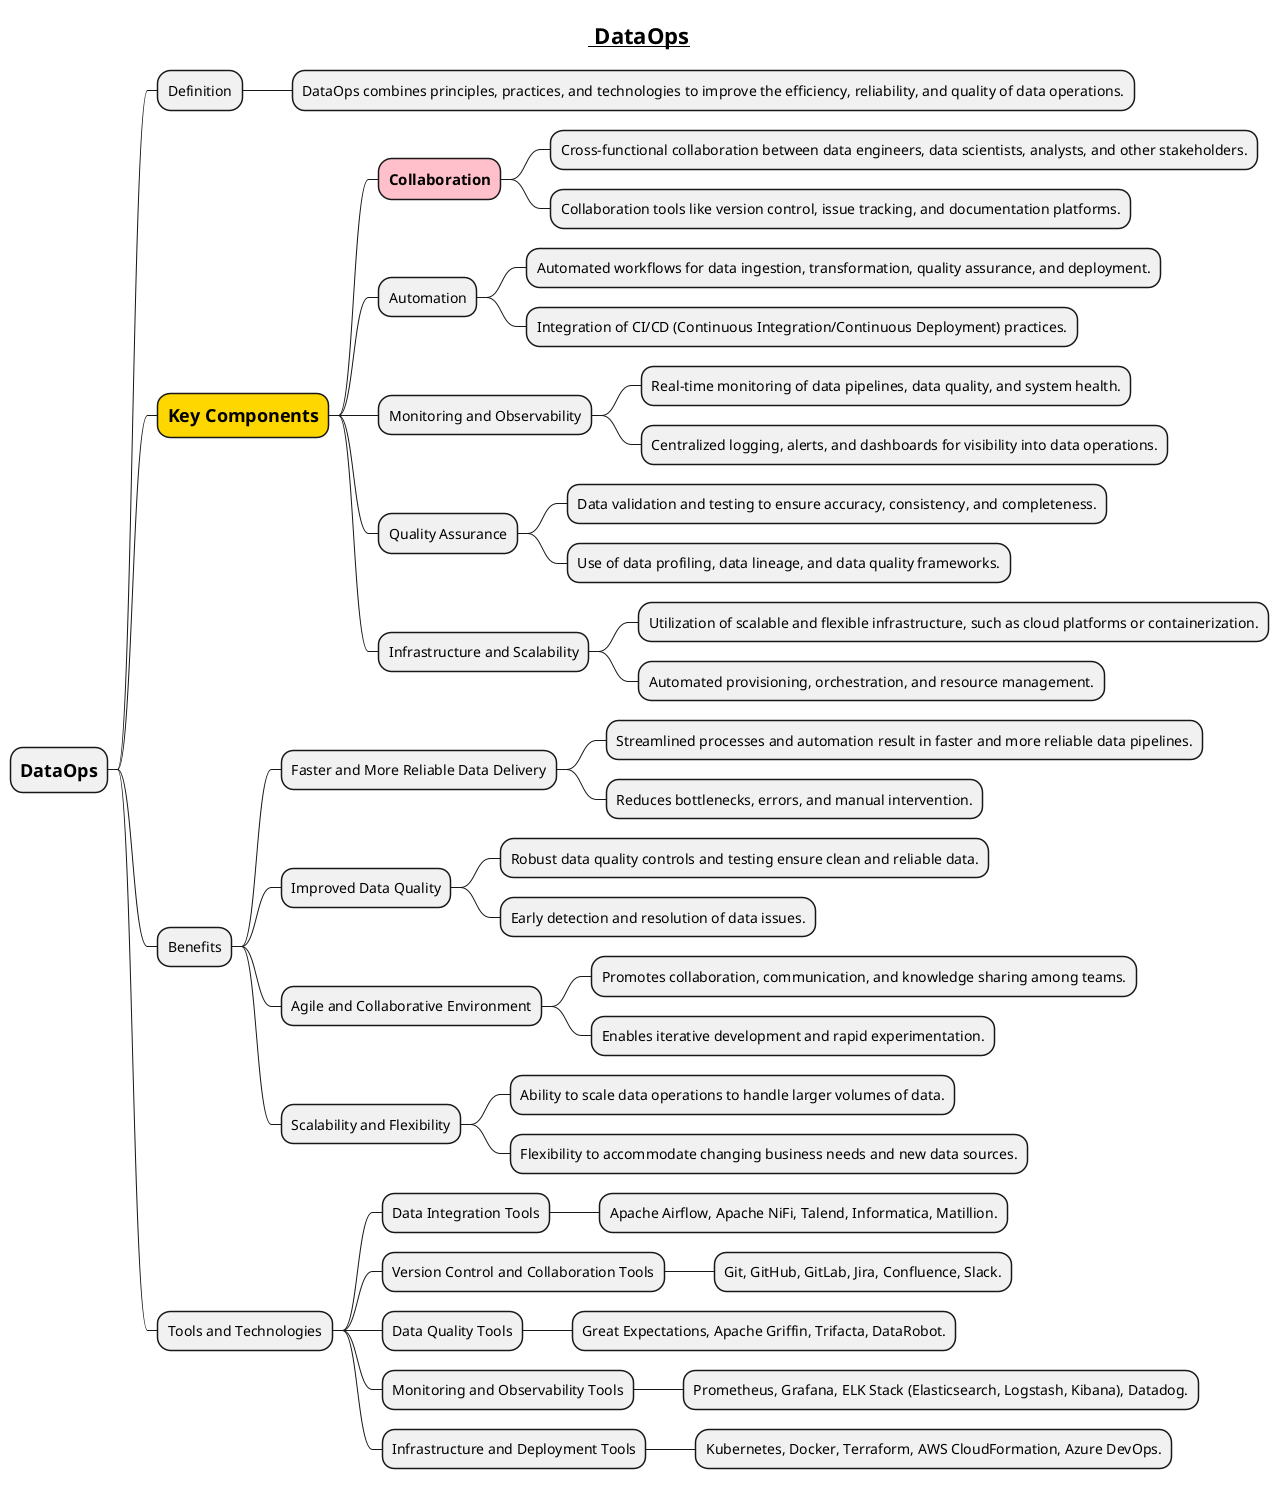 @startmindmap
title =__ DataOps__
* =DataOps
** Definition
*** DataOps combines principles, practices, and technologies to improve the efficiency, reliability, and quality of data operations.
**[#gold] =Key Components
***[#pink] ===Collaboration
**** Cross-functional collaboration between data engineers, data scientists, analysts, and other stakeholders.
**** Collaboration tools like version control, issue tracking, and documentation platforms.
*** Automation
**** Automated workflows for data ingestion, transformation, quality assurance, and deployment.
**** Integration of CI/CD (Continuous Integration/Continuous Deployment) practices.
*** Monitoring and Observability
**** Real-time monitoring of data pipelines, data quality, and system health.
**** Centralized logging, alerts, and dashboards for visibility into data operations.
*** Quality Assurance
**** Data validation and testing to ensure accuracy, consistency, and completeness.
**** Use of data profiling, data lineage, and data quality frameworks.
*** Infrastructure and Scalability
**** Utilization of scalable and flexible infrastructure, such as cloud platforms or containerization.
**** Automated provisioning, orchestration, and resource management.
** Benefits
*** Faster and More Reliable Data Delivery
**** Streamlined processes and automation result in faster and more reliable data pipelines.
**** Reduces bottlenecks, errors, and manual intervention.
*** Improved Data Quality
**** Robust data quality controls and testing ensure clean and reliable data.
**** Early detection and resolution of data issues.
*** Agile and Collaborative Environment
**** Promotes collaboration, communication, and knowledge sharing among teams.
**** Enables iterative development and rapid experimentation.
*** Scalability and Flexibility
**** Ability to scale data operations to handle larger volumes of data.
**** Flexibility to accommodate changing business needs and new data sources.
** Tools and Technologies
*** Data Integration Tools
**** Apache Airflow, Apache NiFi, Talend, Informatica, Matillion.
*** Version Control and Collaboration Tools
**** Git, GitHub, GitLab, Jira, Confluence, Slack.
*** Data Quality Tools
**** Great Expectations, Apache Griffin, Trifacta, DataRobot.
*** Monitoring and Observability Tools
**** Prometheus, Grafana, ELK Stack (Elasticsearch, Logstash, Kibana), Datadog.
*** Infrastructure and Deployment Tools
**** Kubernetes, Docker, Terraform, AWS CloudFormation, Azure DevOps.
@endmindmap
